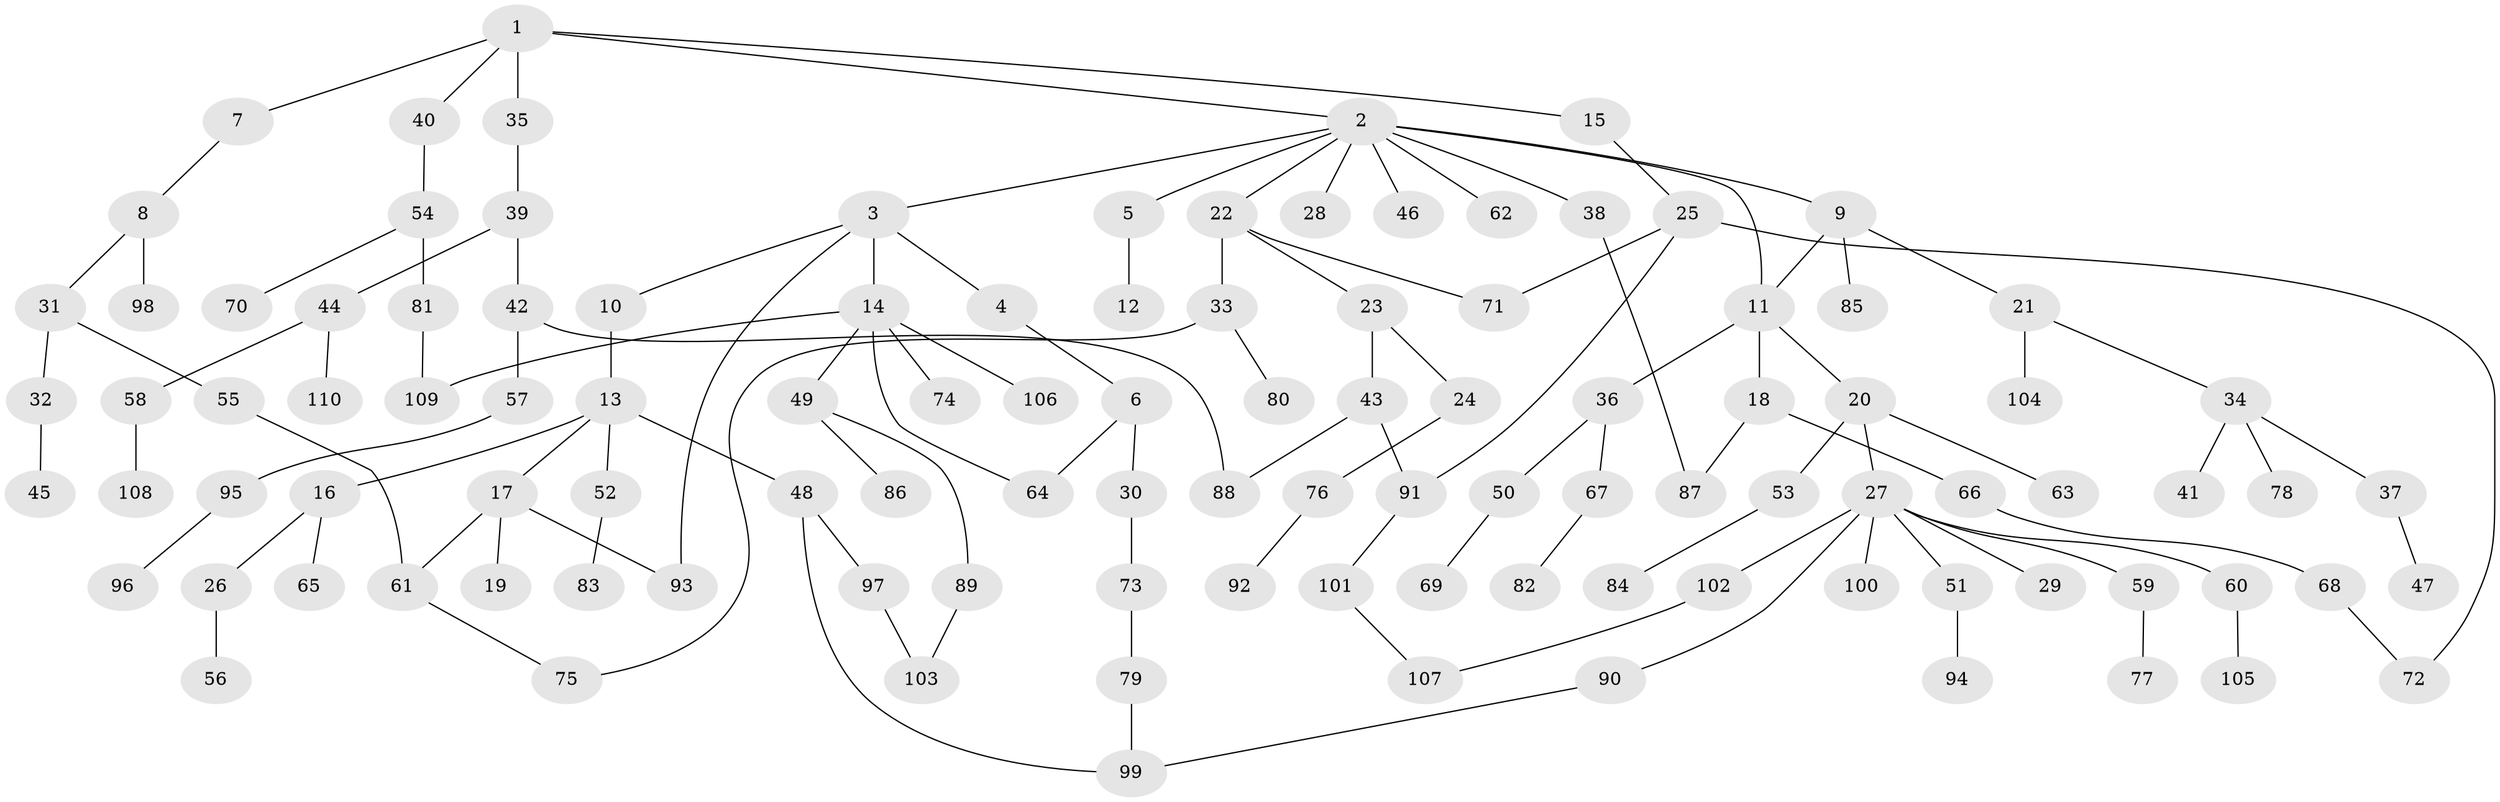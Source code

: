 // coarse degree distribution, {5: 0.04225352112676056, 9: 0.028169014084507043, 2: 0.23943661971830985, 1: 0.39436619718309857, 3: 0.19718309859154928, 4: 0.07042253521126761, 6: 0.014084507042253521, 7: 0.014084507042253521}
// Generated by graph-tools (version 1.1) at 2025/51/02/27/25 19:51:37]
// undirected, 110 vertices, 124 edges
graph export_dot {
graph [start="1"]
  node [color=gray90,style=filled];
  1;
  2;
  3;
  4;
  5;
  6;
  7;
  8;
  9;
  10;
  11;
  12;
  13;
  14;
  15;
  16;
  17;
  18;
  19;
  20;
  21;
  22;
  23;
  24;
  25;
  26;
  27;
  28;
  29;
  30;
  31;
  32;
  33;
  34;
  35;
  36;
  37;
  38;
  39;
  40;
  41;
  42;
  43;
  44;
  45;
  46;
  47;
  48;
  49;
  50;
  51;
  52;
  53;
  54;
  55;
  56;
  57;
  58;
  59;
  60;
  61;
  62;
  63;
  64;
  65;
  66;
  67;
  68;
  69;
  70;
  71;
  72;
  73;
  74;
  75;
  76;
  77;
  78;
  79;
  80;
  81;
  82;
  83;
  84;
  85;
  86;
  87;
  88;
  89;
  90;
  91;
  92;
  93;
  94;
  95;
  96;
  97;
  98;
  99;
  100;
  101;
  102;
  103;
  104;
  105;
  106;
  107;
  108;
  109;
  110;
  1 -- 2;
  1 -- 7;
  1 -- 15;
  1 -- 35;
  1 -- 40;
  2 -- 3;
  2 -- 5;
  2 -- 9;
  2 -- 11;
  2 -- 22;
  2 -- 28;
  2 -- 38;
  2 -- 46;
  2 -- 62;
  3 -- 4;
  3 -- 10;
  3 -- 14;
  3 -- 93;
  4 -- 6;
  5 -- 12;
  6 -- 30;
  6 -- 64;
  7 -- 8;
  8 -- 31;
  8 -- 98;
  9 -- 21;
  9 -- 85;
  9 -- 11;
  10 -- 13;
  11 -- 18;
  11 -- 20;
  11 -- 36;
  13 -- 16;
  13 -- 17;
  13 -- 48;
  13 -- 52;
  14 -- 49;
  14 -- 64;
  14 -- 74;
  14 -- 106;
  14 -- 109;
  15 -- 25;
  16 -- 26;
  16 -- 65;
  17 -- 19;
  17 -- 93;
  17 -- 61;
  18 -- 66;
  18 -- 87;
  20 -- 27;
  20 -- 53;
  20 -- 63;
  21 -- 34;
  21 -- 104;
  22 -- 23;
  22 -- 33;
  22 -- 71;
  23 -- 24;
  23 -- 43;
  24 -- 76;
  25 -- 71;
  25 -- 72;
  25 -- 91;
  26 -- 56;
  27 -- 29;
  27 -- 51;
  27 -- 59;
  27 -- 60;
  27 -- 90;
  27 -- 100;
  27 -- 102;
  30 -- 73;
  31 -- 32;
  31 -- 55;
  32 -- 45;
  33 -- 75;
  33 -- 80;
  34 -- 37;
  34 -- 41;
  34 -- 78;
  35 -- 39;
  36 -- 50;
  36 -- 67;
  37 -- 47;
  38 -- 87;
  39 -- 42;
  39 -- 44;
  40 -- 54;
  42 -- 57;
  42 -- 88;
  43 -- 91;
  43 -- 88;
  44 -- 58;
  44 -- 110;
  48 -- 97;
  48 -- 99;
  49 -- 86;
  49 -- 89;
  50 -- 69;
  51 -- 94;
  52 -- 83;
  53 -- 84;
  54 -- 70;
  54 -- 81;
  55 -- 61;
  57 -- 95;
  58 -- 108;
  59 -- 77;
  60 -- 105;
  61 -- 75;
  66 -- 68;
  67 -- 82;
  68 -- 72;
  73 -- 79;
  76 -- 92;
  79 -- 99;
  81 -- 109;
  89 -- 103;
  90 -- 99;
  91 -- 101;
  95 -- 96;
  97 -- 103;
  101 -- 107;
  102 -- 107;
}
